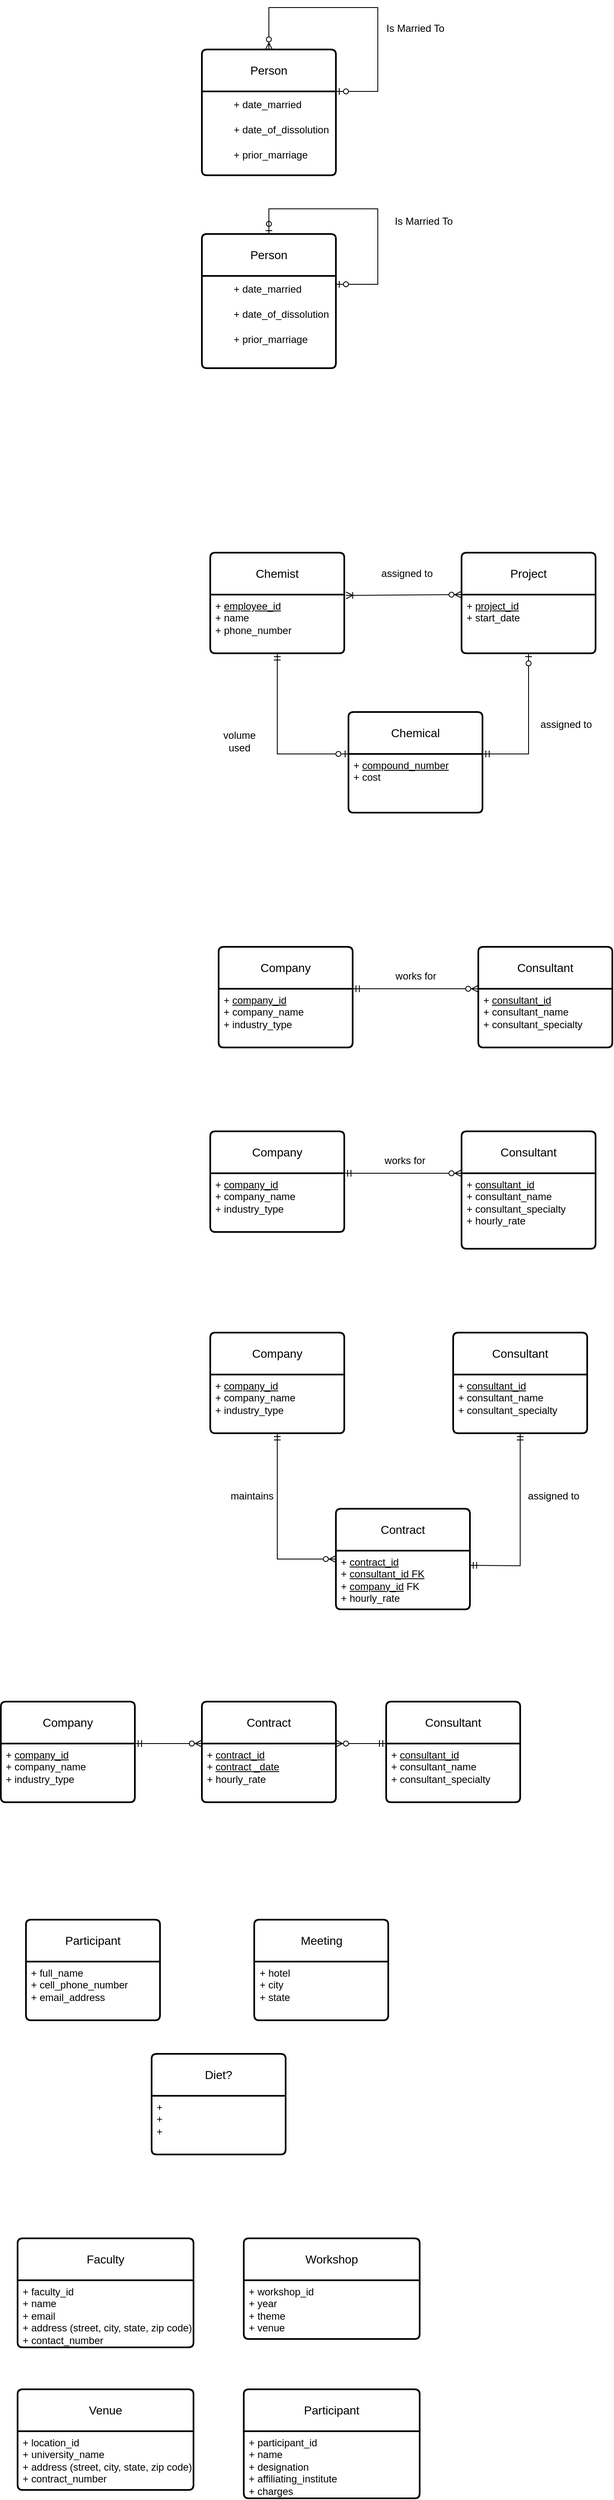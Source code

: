 <mxfile version="21.1.7" type="github">
  <diagram id="R2lEEEUBdFMjLlhIrx00" name="Page-1">
    <mxGraphModel dx="657" dy="619" grid="1" gridSize="10" guides="1" tooltips="1" connect="1" arrows="1" fold="1" page="1" pageScale="1" pageWidth="850" pageHeight="1100" math="0" shadow="0" extFonts="Permanent Marker^https://fonts.googleapis.com/css?family=Permanent+Marker">
      <root>
        <mxCell id="0" />
        <mxCell id="1" parent="0" />
        <mxCell id="Pq10RqFiLjkxQs9V1JVE-1" value="&lt;div&gt;Person&lt;/div&gt;" style="swimlane;childLayout=stackLayout;horizontal=1;startSize=50;horizontalStack=0;rounded=1;fontSize=14;fontStyle=0;strokeWidth=2;resizeParent=0;resizeLast=1;shadow=0;dashed=0;align=center;arcSize=4;whiteSpace=wrap;html=1;" vertex="1" parent="1">
          <mxGeometry x="310" y="90" width="160" height="150" as="geometry" />
        </mxCell>
        <mxCell id="Pq10RqFiLjkxQs9V1JVE-32" value="" style="shape=table;startSize=0;container=1;collapsible=1;childLayout=tableLayout;fixedRows=1;rowLines=0;fontStyle=0;align=center;resizeLast=1;strokeColor=none;fillColor=none;collapsible=0;whiteSpace=wrap;html=1;" vertex="1" parent="Pq10RqFiLjkxQs9V1JVE-1">
          <mxGeometry y="50" width="160" height="100" as="geometry" />
        </mxCell>
        <mxCell id="Pq10RqFiLjkxQs9V1JVE-33" value="" style="shape=tableRow;horizontal=0;startSize=0;swimlaneHead=0;swimlaneBody=0;fillColor=none;collapsible=0;dropTarget=0;points=[[0,0.5],[1,0.5]];portConstraint=eastwest;top=0;left=0;right=0;bottom=0;" vertex="1" parent="Pq10RqFiLjkxQs9V1JVE-32">
          <mxGeometry width="160" height="30" as="geometry" />
        </mxCell>
        <mxCell id="Pq10RqFiLjkxQs9V1JVE-34" value="" style="shape=partialRectangle;connectable=0;fillColor=none;top=0;left=0;bottom=0;right=0;editable=1;overflow=hidden;" vertex="1" parent="Pq10RqFiLjkxQs9V1JVE-33">
          <mxGeometry width="30" height="30" as="geometry">
            <mxRectangle width="30" height="30" as="alternateBounds" />
          </mxGeometry>
        </mxCell>
        <mxCell id="Pq10RqFiLjkxQs9V1JVE-35" value="+ date_married" style="shape=partialRectangle;connectable=0;fillColor=none;top=0;left=0;bottom=0;right=0;align=left;spacingLeft=6;overflow=hidden;" vertex="1" parent="Pq10RqFiLjkxQs9V1JVE-33">
          <mxGeometry x="30" width="130" height="30" as="geometry">
            <mxRectangle width="130" height="30" as="alternateBounds" />
          </mxGeometry>
        </mxCell>
        <mxCell id="Pq10RqFiLjkxQs9V1JVE-37" value="" style="shape=tableRow;horizontal=0;startSize=0;swimlaneHead=0;swimlaneBody=0;fillColor=none;collapsible=0;dropTarget=0;points=[[0,0.5],[1,0.5]];portConstraint=eastwest;top=0;left=0;right=0;bottom=0;" vertex="1" parent="Pq10RqFiLjkxQs9V1JVE-32">
          <mxGeometry y="30" width="160" height="30" as="geometry" />
        </mxCell>
        <mxCell id="Pq10RqFiLjkxQs9V1JVE-38" value="" style="shape=partialRectangle;connectable=0;fillColor=none;top=0;left=0;bottom=0;right=0;editable=1;overflow=hidden;" vertex="1" parent="Pq10RqFiLjkxQs9V1JVE-37">
          <mxGeometry width="30" height="30" as="geometry">
            <mxRectangle width="30" height="30" as="alternateBounds" />
          </mxGeometry>
        </mxCell>
        <mxCell id="Pq10RqFiLjkxQs9V1JVE-39" value="+ date_of_dissolution" style="shape=partialRectangle;connectable=0;fillColor=none;top=0;left=0;bottom=0;right=0;align=left;spacingLeft=6;overflow=hidden;" vertex="1" parent="Pq10RqFiLjkxQs9V1JVE-37">
          <mxGeometry x="30" width="130" height="30" as="geometry">
            <mxRectangle width="130" height="30" as="alternateBounds" />
          </mxGeometry>
        </mxCell>
        <mxCell id="Pq10RqFiLjkxQs9V1JVE-56" value="" style="shape=tableRow;horizontal=0;startSize=0;swimlaneHead=0;swimlaneBody=0;fillColor=none;collapsible=0;dropTarget=0;points=[[0,0.5],[1,0.5]];portConstraint=eastwest;top=0;left=0;right=0;bottom=0;" vertex="1" parent="Pq10RqFiLjkxQs9V1JVE-32">
          <mxGeometry y="60" width="160" height="30" as="geometry" />
        </mxCell>
        <mxCell id="Pq10RqFiLjkxQs9V1JVE-57" value="" style="shape=partialRectangle;connectable=0;fillColor=none;top=0;left=0;bottom=0;right=0;editable=1;overflow=hidden;" vertex="1" parent="Pq10RqFiLjkxQs9V1JVE-56">
          <mxGeometry width="30" height="30" as="geometry">
            <mxRectangle width="30" height="30" as="alternateBounds" />
          </mxGeometry>
        </mxCell>
        <mxCell id="Pq10RqFiLjkxQs9V1JVE-58" value="+ prior_marriage" style="shape=partialRectangle;connectable=0;fillColor=none;top=0;left=0;bottom=0;right=0;align=left;spacingLeft=6;overflow=hidden;" vertex="1" parent="Pq10RqFiLjkxQs9V1JVE-56">
          <mxGeometry x="30" width="130" height="30" as="geometry">
            <mxRectangle width="130" height="30" as="alternateBounds" />
          </mxGeometry>
        </mxCell>
        <mxCell id="Pq10RqFiLjkxQs9V1JVE-6" value="Is Married To" style="text;html=1;strokeColor=none;fillColor=none;align=center;verticalAlign=middle;whiteSpace=wrap;rounded=0;" vertex="1" parent="1">
          <mxGeometry x="520" y="50" width="90" height="30" as="geometry" />
        </mxCell>
        <mxCell id="Pq10RqFiLjkxQs9V1JVE-15" value="" style="fontSize=12;html=1;endArrow=ERzeroToMany;startArrow=ERzeroToOne;rounded=0;entryX=0.5;entryY=0;entryDx=0;entryDy=0;" edge="1" parent="1" target="Pq10RqFiLjkxQs9V1JVE-1">
          <mxGeometry width="100" height="100" relative="1" as="geometry">
            <mxPoint x="470" y="140" as="sourcePoint" />
            <mxPoint x="570" y="40" as="targetPoint" />
            <Array as="points">
              <mxPoint x="520" y="140" />
              <mxPoint x="520" y="40" />
              <mxPoint x="390" y="40" />
            </Array>
          </mxGeometry>
        </mxCell>
        <mxCell id="Pq10RqFiLjkxQs9V1JVE-23" value="Is Married To" style="text;html=1;strokeColor=none;fillColor=none;align=center;verticalAlign=middle;whiteSpace=wrap;rounded=0;" vertex="1" parent="1">
          <mxGeometry x="530" y="280" width="90" height="30" as="geometry" />
        </mxCell>
        <mxCell id="Pq10RqFiLjkxQs9V1JVE-40" value="&lt;div&gt;Person&lt;/div&gt;" style="swimlane;childLayout=stackLayout;horizontal=1;startSize=50;horizontalStack=0;rounded=1;fontSize=14;fontStyle=0;strokeWidth=2;resizeParent=0;resizeLast=1;shadow=0;dashed=0;align=center;arcSize=4;whiteSpace=wrap;html=1;" vertex="1" parent="1">
          <mxGeometry x="310" y="310" width="160" height="160" as="geometry" />
        </mxCell>
        <mxCell id="Pq10RqFiLjkxQs9V1JVE-41" value="" style="shape=table;startSize=0;container=1;collapsible=1;childLayout=tableLayout;fixedRows=1;rowLines=0;fontStyle=0;align=center;resizeLast=1;strokeColor=none;fillColor=none;collapsible=0;whiteSpace=wrap;html=1;" vertex="1" parent="Pq10RqFiLjkxQs9V1JVE-40">
          <mxGeometry y="50" width="160" height="110" as="geometry" />
        </mxCell>
        <mxCell id="Pq10RqFiLjkxQs9V1JVE-42" value="" style="shape=tableRow;horizontal=0;startSize=0;swimlaneHead=0;swimlaneBody=0;fillColor=none;collapsible=0;dropTarget=0;points=[[0,0.5],[1,0.5]];portConstraint=eastwest;top=0;left=0;right=0;bottom=0;" vertex="1" parent="Pq10RqFiLjkxQs9V1JVE-41">
          <mxGeometry width="160" height="30" as="geometry" />
        </mxCell>
        <mxCell id="Pq10RqFiLjkxQs9V1JVE-43" value="" style="shape=partialRectangle;connectable=0;fillColor=none;top=0;left=0;bottom=0;right=0;editable=1;overflow=hidden;" vertex="1" parent="Pq10RqFiLjkxQs9V1JVE-42">
          <mxGeometry width="30" height="30" as="geometry">
            <mxRectangle width="30" height="30" as="alternateBounds" />
          </mxGeometry>
        </mxCell>
        <mxCell id="Pq10RqFiLjkxQs9V1JVE-44" value="+ date_married" style="shape=partialRectangle;connectable=0;fillColor=none;top=0;left=0;bottom=0;right=0;align=left;spacingLeft=6;overflow=hidden;" vertex="1" parent="Pq10RqFiLjkxQs9V1JVE-42">
          <mxGeometry x="30" width="130" height="30" as="geometry">
            <mxRectangle width="130" height="30" as="alternateBounds" />
          </mxGeometry>
        </mxCell>
        <mxCell id="Pq10RqFiLjkxQs9V1JVE-45" value="" style="shape=tableRow;horizontal=0;startSize=0;swimlaneHead=0;swimlaneBody=0;fillColor=none;collapsible=0;dropTarget=0;points=[[0,0.5],[1,0.5]];portConstraint=eastwest;top=0;left=0;right=0;bottom=0;" vertex="1" parent="Pq10RqFiLjkxQs9V1JVE-41">
          <mxGeometry y="30" width="160" height="30" as="geometry" />
        </mxCell>
        <mxCell id="Pq10RqFiLjkxQs9V1JVE-46" value="" style="shape=partialRectangle;connectable=0;fillColor=none;top=0;left=0;bottom=0;right=0;editable=1;overflow=hidden;" vertex="1" parent="Pq10RqFiLjkxQs9V1JVE-45">
          <mxGeometry width="30" height="30" as="geometry">
            <mxRectangle width="30" height="30" as="alternateBounds" />
          </mxGeometry>
        </mxCell>
        <mxCell id="Pq10RqFiLjkxQs9V1JVE-47" value="+ date_of_dissolution" style="shape=partialRectangle;connectable=0;fillColor=none;top=0;left=0;bottom=0;right=0;align=left;spacingLeft=6;overflow=hidden;" vertex="1" parent="Pq10RqFiLjkxQs9V1JVE-45">
          <mxGeometry x="30" width="130" height="30" as="geometry">
            <mxRectangle width="130" height="30" as="alternateBounds" />
          </mxGeometry>
        </mxCell>
        <mxCell id="Pq10RqFiLjkxQs9V1JVE-52" value="" style="shape=tableRow;horizontal=0;startSize=0;swimlaneHead=0;swimlaneBody=0;fillColor=none;collapsible=0;dropTarget=0;points=[[0,0.5],[1,0.5]];portConstraint=eastwest;top=0;left=0;right=0;bottom=0;" vertex="1" parent="Pq10RqFiLjkxQs9V1JVE-41">
          <mxGeometry y="60" width="160" height="30" as="geometry" />
        </mxCell>
        <mxCell id="Pq10RqFiLjkxQs9V1JVE-53" value="" style="shape=partialRectangle;connectable=0;fillColor=none;top=0;left=0;bottom=0;right=0;editable=1;overflow=hidden;" vertex="1" parent="Pq10RqFiLjkxQs9V1JVE-52">
          <mxGeometry width="30" height="30" as="geometry">
            <mxRectangle width="30" height="30" as="alternateBounds" />
          </mxGeometry>
        </mxCell>
        <mxCell id="Pq10RqFiLjkxQs9V1JVE-54" value="+ prior_marriage" style="shape=partialRectangle;connectable=0;fillColor=none;top=0;left=0;bottom=0;right=0;align=left;spacingLeft=6;overflow=hidden;" vertex="1" parent="Pq10RqFiLjkxQs9V1JVE-52">
          <mxGeometry x="30" width="130" height="30" as="geometry">
            <mxRectangle width="130" height="30" as="alternateBounds" />
          </mxGeometry>
        </mxCell>
        <mxCell id="Pq10RqFiLjkxQs9V1JVE-48" value="" style="fontSize=12;html=1;endArrow=ERzeroToOne;endFill=1;rounded=0;entryX=0.5;entryY=0;entryDx=0;entryDy=0;" edge="1" parent="1" target="Pq10RqFiLjkxQs9V1JVE-40">
          <mxGeometry width="100" height="100" relative="1" as="geometry">
            <mxPoint x="470" y="370" as="sourcePoint" />
            <mxPoint x="570" y="270" as="targetPoint" />
            <Array as="points">
              <mxPoint x="520" y="370" />
              <mxPoint x="520" y="280" />
              <mxPoint x="390" y="280" />
            </Array>
          </mxGeometry>
        </mxCell>
        <mxCell id="Pq10RqFiLjkxQs9V1JVE-49" value="" style="fontSize=12;html=1;endArrow=ERzeroToOne;endFill=1;rounded=0;exitX=0.5;exitY=0;exitDx=0;exitDy=0;" edge="1" parent="1" source="Pq10RqFiLjkxQs9V1JVE-40">
          <mxGeometry width="100" height="100" relative="1" as="geometry">
            <mxPoint x="510" y="450" as="sourcePoint" />
            <mxPoint x="470" y="370" as="targetPoint" />
            <Array as="points">
              <mxPoint x="390" y="280" />
              <mxPoint x="520" y="280" />
              <mxPoint x="520" y="370" />
            </Array>
          </mxGeometry>
        </mxCell>
        <mxCell id="Pq10RqFiLjkxQs9V1JVE-59" value="Chemist" style="swimlane;childLayout=stackLayout;horizontal=1;startSize=50;horizontalStack=0;rounded=1;fontSize=14;fontStyle=0;strokeWidth=2;resizeParent=0;resizeLast=1;shadow=0;dashed=0;align=center;arcSize=4;whiteSpace=wrap;html=1;" vertex="1" parent="1">
          <mxGeometry x="320" y="690" width="160" height="120" as="geometry" />
        </mxCell>
        <mxCell id="Pq10RqFiLjkxQs9V1JVE-60" value="+ &lt;u&gt;employee_id&lt;/u&gt;&lt;br&gt;+ name&lt;br&gt;+ phone_number" style="align=left;strokeColor=none;fillColor=none;spacingLeft=4;fontSize=12;verticalAlign=top;resizable=0;rotatable=0;part=1;html=1;" vertex="1" parent="Pq10RqFiLjkxQs9V1JVE-59">
          <mxGeometry y="50" width="160" height="70" as="geometry" />
        </mxCell>
        <mxCell id="Pq10RqFiLjkxQs9V1JVE-61" value="Project" style="swimlane;childLayout=stackLayout;horizontal=1;startSize=50;horizontalStack=0;rounded=1;fontSize=14;fontStyle=0;strokeWidth=2;resizeParent=0;resizeLast=1;shadow=0;dashed=0;align=center;arcSize=4;whiteSpace=wrap;html=1;" vertex="1" parent="1">
          <mxGeometry x="620" y="690" width="160" height="120" as="geometry" />
        </mxCell>
        <mxCell id="Pq10RqFiLjkxQs9V1JVE-62" value="+ &lt;u&gt;project_id&lt;/u&gt;&lt;br&gt;+ start_date" style="align=left;strokeColor=none;fillColor=none;spacingLeft=4;fontSize=12;verticalAlign=top;resizable=0;rotatable=0;part=1;html=1;" vertex="1" parent="Pq10RqFiLjkxQs9V1JVE-61">
          <mxGeometry y="50" width="160" height="70" as="geometry" />
        </mxCell>
        <mxCell id="Pq10RqFiLjkxQs9V1JVE-63" value="Chemical" style="swimlane;childLayout=stackLayout;horizontal=1;startSize=50;horizontalStack=0;rounded=1;fontSize=14;fontStyle=0;strokeWidth=2;resizeParent=0;resizeLast=1;shadow=0;dashed=0;align=center;arcSize=4;whiteSpace=wrap;html=1;" vertex="1" parent="1">
          <mxGeometry x="485" y="880" width="160" height="120" as="geometry" />
        </mxCell>
        <mxCell id="Pq10RqFiLjkxQs9V1JVE-64" value="+ &lt;u&gt;compound_number&lt;/u&gt;&lt;br&gt;+ cost" style="align=left;strokeColor=none;fillColor=none;spacingLeft=4;fontSize=12;verticalAlign=top;resizable=0;rotatable=0;part=1;html=1;" vertex="1" parent="Pq10RqFiLjkxQs9V1JVE-63">
          <mxGeometry y="50" width="160" height="70" as="geometry" />
        </mxCell>
        <mxCell id="Pq10RqFiLjkxQs9V1JVE-65" value="" style="fontSize=12;html=1;endArrow=ERoneToMany;startArrow=ERzeroToMany;rounded=0;entryX=1.013;entryY=0.425;entryDx=0;entryDy=0;entryPerimeter=0;exitX=0;exitY=0;exitDx=0;exitDy=0;" edge="1" parent="1" source="Pq10RqFiLjkxQs9V1JVE-62" target="Pq10RqFiLjkxQs9V1JVE-59">
          <mxGeometry width="100" height="100" relative="1" as="geometry">
            <mxPoint x="520" y="850" as="sourcePoint" />
            <mxPoint x="620" y="750" as="targetPoint" />
          </mxGeometry>
        </mxCell>
        <mxCell id="Pq10RqFiLjkxQs9V1JVE-66" value="assigned to" style="text;html=1;strokeColor=none;fillColor=none;align=center;verticalAlign=middle;whiteSpace=wrap;rounded=0;" vertex="1" parent="1">
          <mxGeometry x="520" y="700" width="70" height="30" as="geometry" />
        </mxCell>
        <mxCell id="Pq10RqFiLjkxQs9V1JVE-69" value="" style="fontSize=12;html=1;endArrow=ERzeroToOne;startArrow=ERmandOne;rounded=0;entryX=0.5;entryY=1;entryDx=0;entryDy=0;" edge="1" parent="1" target="Pq10RqFiLjkxQs9V1JVE-62">
          <mxGeometry width="100" height="100" relative="1" as="geometry">
            <mxPoint x="645" y="930" as="sourcePoint" />
            <mxPoint x="720" y="840" as="targetPoint" />
            <Array as="points">
              <mxPoint x="700" y="930" />
            </Array>
          </mxGeometry>
        </mxCell>
        <mxCell id="Pq10RqFiLjkxQs9V1JVE-70" value="assigned to" style="text;html=1;strokeColor=none;fillColor=none;align=center;verticalAlign=middle;whiteSpace=wrap;rounded=0;" vertex="1" parent="1">
          <mxGeometry x="710" y="880" width="70" height="30" as="geometry" />
        </mxCell>
        <mxCell id="Pq10RqFiLjkxQs9V1JVE-71" value="" style="fontSize=12;html=1;endArrow=ERzeroToOne;startArrow=ERmandOne;rounded=0;entryX=0;entryY=0;entryDx=0;entryDy=0;exitX=0.5;exitY=1;exitDx=0;exitDy=0;" edge="1" parent="1" source="Pq10RqFiLjkxQs9V1JVE-60" target="Pq10RqFiLjkxQs9V1JVE-64">
          <mxGeometry width="100" height="100" relative="1" as="geometry">
            <mxPoint x="340" y="970" as="sourcePoint" />
            <mxPoint x="440" y="870" as="targetPoint" />
            <Array as="points">
              <mxPoint x="400" y="930" />
            </Array>
          </mxGeometry>
        </mxCell>
        <mxCell id="Pq10RqFiLjkxQs9V1JVE-72" value="volume used" style="text;html=1;strokeColor=none;fillColor=none;align=center;verticalAlign=middle;whiteSpace=wrap;rounded=0;" vertex="1" parent="1">
          <mxGeometry x="320" y="900" width="70" height="30" as="geometry" />
        </mxCell>
        <mxCell id="Pq10RqFiLjkxQs9V1JVE-73" value="Company" style="swimlane;childLayout=stackLayout;horizontal=1;startSize=50;horizontalStack=0;rounded=1;fontSize=14;fontStyle=0;strokeWidth=2;resizeParent=0;resizeLast=1;shadow=0;dashed=0;align=center;arcSize=4;whiteSpace=wrap;html=1;" vertex="1" parent="1">
          <mxGeometry x="330" y="1160" width="160" height="120" as="geometry" />
        </mxCell>
        <mxCell id="Pq10RqFiLjkxQs9V1JVE-74" value="+ &lt;u&gt;company_id&lt;/u&gt;&lt;br&gt;+ company_name&lt;br&gt;+ industry_type" style="align=left;strokeColor=none;fillColor=none;spacingLeft=4;fontSize=12;verticalAlign=top;resizable=0;rotatable=0;part=1;html=1;" vertex="1" parent="Pq10RqFiLjkxQs9V1JVE-73">
          <mxGeometry y="50" width="160" height="70" as="geometry" />
        </mxCell>
        <mxCell id="Pq10RqFiLjkxQs9V1JVE-75" value="Consultant" style="swimlane;childLayout=stackLayout;horizontal=1;startSize=50;horizontalStack=0;rounded=1;fontSize=14;fontStyle=0;strokeWidth=2;resizeParent=0;resizeLast=1;shadow=0;dashed=0;align=center;arcSize=4;whiteSpace=wrap;html=1;" vertex="1" parent="1">
          <mxGeometry x="640" y="1160" width="160" height="120" as="geometry" />
        </mxCell>
        <mxCell id="Pq10RqFiLjkxQs9V1JVE-76" value="+ &lt;u&gt;consultant_id&lt;/u&gt;&lt;br&gt;+ consultant_name&lt;br&gt;+ consultant_specialty" style="align=left;strokeColor=none;fillColor=none;spacingLeft=4;fontSize=12;verticalAlign=top;resizable=0;rotatable=0;part=1;html=1;" vertex="1" parent="Pq10RqFiLjkxQs9V1JVE-75">
          <mxGeometry y="50" width="160" height="70" as="geometry" />
        </mxCell>
        <mxCell id="Pq10RqFiLjkxQs9V1JVE-77" value="works for" style="text;html=1;strokeColor=none;fillColor=none;align=center;verticalAlign=middle;whiteSpace=wrap;rounded=0;" vertex="1" parent="1">
          <mxGeometry x="532.5" y="1180" width="65" height="30" as="geometry" />
        </mxCell>
        <mxCell id="Pq10RqFiLjkxQs9V1JVE-80" value="Company" style="swimlane;childLayout=stackLayout;horizontal=1;startSize=50;horizontalStack=0;rounded=1;fontSize=14;fontStyle=0;strokeWidth=2;resizeParent=0;resizeLast=1;shadow=0;dashed=0;align=center;arcSize=4;whiteSpace=wrap;html=1;" vertex="1" parent="1">
          <mxGeometry x="320" y="1380" width="160" height="120" as="geometry" />
        </mxCell>
        <mxCell id="Pq10RqFiLjkxQs9V1JVE-81" value="+ &lt;u&gt;company_id&lt;/u&gt;&lt;br&gt;+ company_name&lt;br&gt;+ industry_type" style="align=left;strokeColor=none;fillColor=none;spacingLeft=4;fontSize=12;verticalAlign=top;resizable=0;rotatable=0;part=1;html=1;" vertex="1" parent="Pq10RqFiLjkxQs9V1JVE-80">
          <mxGeometry y="50" width="160" height="70" as="geometry" />
        </mxCell>
        <mxCell id="Pq10RqFiLjkxQs9V1JVE-82" value="Consultant" style="swimlane;childLayout=stackLayout;horizontal=1;startSize=50;horizontalStack=0;rounded=1;fontSize=14;fontStyle=0;strokeWidth=2;resizeParent=0;resizeLast=1;shadow=0;dashed=0;align=center;arcSize=4;whiteSpace=wrap;html=1;" vertex="1" parent="1">
          <mxGeometry x="620" y="1380" width="160" height="140" as="geometry" />
        </mxCell>
        <mxCell id="Pq10RqFiLjkxQs9V1JVE-83" value="+ &lt;u&gt;consultant_id&lt;/u&gt;&lt;br&gt;+ consultant_name&lt;br&gt;&lt;div&gt;+ consultant_specialty&lt;/div&gt;&lt;div&gt;+ hourly_rate&lt;br&gt;&lt;/div&gt;" style="align=left;strokeColor=none;fillColor=none;spacingLeft=4;fontSize=12;verticalAlign=top;resizable=0;rotatable=0;part=1;html=1;" vertex="1" parent="Pq10RqFiLjkxQs9V1JVE-82">
          <mxGeometry y="50" width="160" height="90" as="geometry" />
        </mxCell>
        <mxCell id="Pq10RqFiLjkxQs9V1JVE-103" value="" style="shape=table;startSize=0;container=1;collapsible=1;childLayout=tableLayout;fixedRows=1;rowLines=0;fontStyle=0;align=center;resizeLast=1;strokeColor=none;fillColor=none;collapsible=0;whiteSpace=wrap;html=1;" vertex="1" parent="Pq10RqFiLjkxQs9V1JVE-82">
          <mxGeometry y="140" width="160" as="geometry" />
        </mxCell>
        <mxCell id="Pq10RqFiLjkxQs9V1JVE-104" value="" style="shape=tableRow;horizontal=0;startSize=0;swimlaneHead=0;swimlaneBody=0;fillColor=none;collapsible=0;dropTarget=0;points=[[0,0.5],[1,0.5]];portConstraint=eastwest;top=0;left=0;right=0;bottom=0;" vertex="1" visible="0" parent="Pq10RqFiLjkxQs9V1JVE-103">
          <mxGeometry width="180" height="30" as="geometry" />
        </mxCell>
        <mxCell id="Pq10RqFiLjkxQs9V1JVE-105" value="" style="shape=partialRectangle;connectable=0;fillColor=none;top=0;left=0;bottom=0;right=0;editable=1;overflow=hidden;" vertex="1" parent="Pq10RqFiLjkxQs9V1JVE-104">
          <mxGeometry width="30" height="30" as="geometry">
            <mxRectangle width="30" height="30" as="alternateBounds" />
          </mxGeometry>
        </mxCell>
        <mxCell id="Pq10RqFiLjkxQs9V1JVE-106" value="Row" style="shape=partialRectangle;connectable=0;fillColor=none;top=0;left=0;bottom=0;right=0;align=left;spacingLeft=6;overflow=hidden;" vertex="1" parent="Pq10RqFiLjkxQs9V1JVE-104">
          <mxGeometry x="30" width="150" height="30" as="geometry">
            <mxRectangle width="150" height="30" as="alternateBounds" />
          </mxGeometry>
        </mxCell>
        <mxCell id="Pq10RqFiLjkxQs9V1JVE-85" value="works for" style="text;html=1;strokeColor=none;fillColor=none;align=center;verticalAlign=middle;whiteSpace=wrap;rounded=0;" vertex="1" parent="1">
          <mxGeometry x="520" y="1400" width="65" height="30" as="geometry" />
        </mxCell>
        <mxCell id="Pq10RqFiLjkxQs9V1JVE-89" value="Company" style="swimlane;childLayout=stackLayout;horizontal=1;startSize=50;horizontalStack=0;rounded=1;fontSize=14;fontStyle=0;strokeWidth=2;resizeParent=0;resizeLast=1;shadow=0;dashed=0;align=center;arcSize=4;whiteSpace=wrap;html=1;" vertex="1" parent="1">
          <mxGeometry x="320" y="1620" width="160" height="120" as="geometry" />
        </mxCell>
        <mxCell id="Pq10RqFiLjkxQs9V1JVE-90" value="+ &lt;u&gt;company_id&lt;/u&gt;&lt;br&gt;+ company_name&lt;br&gt;+ industry_type" style="align=left;strokeColor=none;fillColor=none;spacingLeft=4;fontSize=12;verticalAlign=top;resizable=0;rotatable=0;part=1;html=1;" vertex="1" parent="Pq10RqFiLjkxQs9V1JVE-89">
          <mxGeometry y="50" width="160" height="70" as="geometry" />
        </mxCell>
        <mxCell id="Pq10RqFiLjkxQs9V1JVE-93" value="Consultant" style="swimlane;childLayout=stackLayout;horizontal=1;startSize=50;horizontalStack=0;rounded=1;fontSize=14;fontStyle=0;strokeWidth=2;resizeParent=0;resizeLast=1;shadow=0;dashed=0;align=center;arcSize=4;whiteSpace=wrap;html=1;" vertex="1" parent="1">
          <mxGeometry x="610" y="1620" width="160" height="120" as="geometry" />
        </mxCell>
        <mxCell id="Pq10RqFiLjkxQs9V1JVE-94" value="+ &lt;u&gt;consultant_id&lt;/u&gt;&lt;br&gt;+ consultant_name&lt;br&gt;+ consultant_specialty" style="align=left;strokeColor=none;fillColor=none;spacingLeft=4;fontSize=12;verticalAlign=top;resizable=0;rotatable=0;part=1;html=1;" vertex="1" parent="Pq10RqFiLjkxQs9V1JVE-93">
          <mxGeometry y="50" width="160" height="70" as="geometry" />
        </mxCell>
        <mxCell id="Pq10RqFiLjkxQs9V1JVE-97" value="Contract" style="swimlane;childLayout=stackLayout;horizontal=1;startSize=50;horizontalStack=0;rounded=1;fontSize=14;fontStyle=0;strokeWidth=2;resizeParent=0;resizeLast=1;shadow=0;dashed=0;align=center;arcSize=4;whiteSpace=wrap;html=1;" vertex="1" parent="1">
          <mxGeometry x="470" y="1830" width="160" height="120" as="geometry" />
        </mxCell>
        <mxCell id="Pq10RqFiLjkxQs9V1JVE-98" value="+ &lt;u&gt;contract_id&lt;/u&gt;&lt;br&gt;+ &lt;u&gt;consultant_id FK&lt;/u&gt;&lt;br&gt;&lt;div&gt;+ &lt;u&gt;company_id&lt;/u&gt; FK&lt;br&gt;&lt;/div&gt;&lt;div&gt;+ hourly_rate&lt;br&gt;&lt;/div&gt;" style="align=left;strokeColor=none;fillColor=none;spacingLeft=4;fontSize=12;verticalAlign=top;resizable=0;rotatable=0;part=1;html=1;" vertex="1" parent="Pq10RqFiLjkxQs9V1JVE-97">
          <mxGeometry y="50" width="160" height="70" as="geometry" />
        </mxCell>
        <mxCell id="Pq10RqFiLjkxQs9V1JVE-112" value="" style="fontSize=12;html=1;endArrow=ERzeroToMany;startArrow=ERmandOne;rounded=0;exitX=1;exitY=0;exitDx=0;exitDy=0;" edge="1" parent="1" source="Pq10RqFiLjkxQs9V1JVE-74">
          <mxGeometry width="100" height="100" relative="1" as="geometry">
            <mxPoint x="520" y="1360" as="sourcePoint" />
            <mxPoint x="640" y="1210" as="targetPoint" />
          </mxGeometry>
        </mxCell>
        <mxCell id="Pq10RqFiLjkxQs9V1JVE-113" value="" style="fontSize=12;html=1;endArrow=ERzeroToMany;startArrow=ERmandOne;rounded=0;exitX=1;exitY=0;exitDx=0;exitDy=0;entryX=0;entryY=0;entryDx=0;entryDy=0;" edge="1" parent="1" source="Pq10RqFiLjkxQs9V1JVE-81" target="Pq10RqFiLjkxQs9V1JVE-83">
          <mxGeometry width="100" height="100" relative="1" as="geometry">
            <mxPoint x="470" y="1530" as="sourcePoint" />
            <mxPoint x="620" y="1530" as="targetPoint" />
          </mxGeometry>
        </mxCell>
        <mxCell id="Pq10RqFiLjkxQs9V1JVE-114" value="" style="fontSize=12;html=1;endArrow=ERzeroToMany;startArrow=ERmandOne;rounded=0;entryX=0;entryY=0.5;entryDx=0;entryDy=0;exitX=0.5;exitY=1;exitDx=0;exitDy=0;" edge="1" parent="1" source="Pq10RqFiLjkxQs9V1JVE-90" target="Pq10RqFiLjkxQs9V1JVE-97">
          <mxGeometry width="100" height="100" relative="1" as="geometry">
            <mxPoint x="320" y="1930" as="sourcePoint" />
            <mxPoint x="420" y="1830" as="targetPoint" />
            <Array as="points">
              <mxPoint x="400" y="1890" />
            </Array>
          </mxGeometry>
        </mxCell>
        <mxCell id="Pq10RqFiLjkxQs9V1JVE-115" value="" style="fontSize=12;html=1;endArrow=ERmandOne;startArrow=ERmandOne;rounded=0;exitX=1;exitY=0.25;exitDx=0;exitDy=0;entryX=0.5;entryY=1;entryDx=0;entryDy=0;" edge="1" parent="1" source="Pq10RqFiLjkxQs9V1JVE-98" target="Pq10RqFiLjkxQs9V1JVE-94">
          <mxGeometry width="100" height="100" relative="1" as="geometry">
            <mxPoint x="660" y="1920" as="sourcePoint" />
            <mxPoint x="760" y="1820" as="targetPoint" />
            <Array as="points">
              <mxPoint x="690" y="1898" />
            </Array>
          </mxGeometry>
        </mxCell>
        <mxCell id="Pq10RqFiLjkxQs9V1JVE-117" value="assigned to" style="text;html=1;strokeColor=none;fillColor=none;align=center;verticalAlign=middle;whiteSpace=wrap;rounded=0;" vertex="1" parent="1">
          <mxGeometry x="690" y="1800" width="80" height="30" as="geometry" />
        </mxCell>
        <mxCell id="Pq10RqFiLjkxQs9V1JVE-118" value="maintains" style="text;html=1;strokeColor=none;fillColor=none;align=center;verticalAlign=middle;whiteSpace=wrap;rounded=0;" vertex="1" parent="1">
          <mxGeometry x="340" y="1800" width="60" height="30" as="geometry" />
        </mxCell>
        <mxCell id="Pq10RqFiLjkxQs9V1JVE-119" value="Company" style="swimlane;childLayout=stackLayout;horizontal=1;startSize=50;horizontalStack=0;rounded=1;fontSize=14;fontStyle=0;strokeWidth=2;resizeParent=0;resizeLast=1;shadow=0;dashed=0;align=center;arcSize=4;whiteSpace=wrap;html=1;" vertex="1" parent="1">
          <mxGeometry x="70" y="2060" width="160" height="120" as="geometry" />
        </mxCell>
        <mxCell id="Pq10RqFiLjkxQs9V1JVE-120" value="+ &lt;u&gt;company_id&lt;/u&gt;&lt;br&gt;+ company_name&lt;br&gt;+ industry_type" style="align=left;strokeColor=none;fillColor=none;spacingLeft=4;fontSize=12;verticalAlign=top;resizable=0;rotatable=0;part=1;html=1;" vertex="1" parent="Pq10RqFiLjkxQs9V1JVE-119">
          <mxGeometry y="50" width="160" height="70" as="geometry" />
        </mxCell>
        <mxCell id="Pq10RqFiLjkxQs9V1JVE-121" value="Contract" style="swimlane;childLayout=stackLayout;horizontal=1;startSize=50;horizontalStack=0;rounded=1;fontSize=14;fontStyle=0;strokeWidth=2;resizeParent=0;resizeLast=1;shadow=0;dashed=0;align=center;arcSize=4;whiteSpace=wrap;html=1;" vertex="1" parent="1">
          <mxGeometry x="310" y="2060" width="160" height="120" as="geometry" />
        </mxCell>
        <mxCell id="Pq10RqFiLjkxQs9V1JVE-122" value="+ &lt;u&gt;contract_id&lt;/u&gt;&lt;br&gt;+ &lt;u&gt;contract _date&lt;/u&gt;&lt;br&gt;&lt;div&gt;+ hourly_rate&lt;br&gt;&lt;/div&gt;" style="align=left;strokeColor=none;fillColor=none;spacingLeft=4;fontSize=12;verticalAlign=top;resizable=0;rotatable=0;part=1;html=1;" vertex="1" parent="Pq10RqFiLjkxQs9V1JVE-121">
          <mxGeometry y="50" width="160" height="70" as="geometry" />
        </mxCell>
        <mxCell id="Pq10RqFiLjkxQs9V1JVE-125" value="Consultant" style="swimlane;childLayout=stackLayout;horizontal=1;startSize=50;horizontalStack=0;rounded=1;fontSize=14;fontStyle=0;strokeWidth=2;resizeParent=0;resizeLast=1;shadow=0;dashed=0;align=center;arcSize=4;whiteSpace=wrap;html=1;" vertex="1" parent="1">
          <mxGeometry x="530" y="2060" width="160" height="120" as="geometry" />
        </mxCell>
        <mxCell id="Pq10RqFiLjkxQs9V1JVE-126" value="+ &lt;u&gt;consultant_id&lt;/u&gt;&lt;br&gt;+ consultant_name&lt;br&gt;+ consultant_specialty" style="align=left;strokeColor=none;fillColor=none;spacingLeft=4;fontSize=12;verticalAlign=top;resizable=0;rotatable=0;part=1;html=1;" vertex="1" parent="Pq10RqFiLjkxQs9V1JVE-125">
          <mxGeometry y="50" width="160" height="70" as="geometry" />
        </mxCell>
        <mxCell id="Pq10RqFiLjkxQs9V1JVE-128" value="" style="fontSize=12;html=1;endArrow=ERzeroToMany;startArrow=ERmandOne;rounded=0;exitX=1;exitY=0;exitDx=0;exitDy=0;entryX=0;entryY=0;entryDx=0;entryDy=0;" edge="1" parent="1" source="Pq10RqFiLjkxQs9V1JVE-120" target="Pq10RqFiLjkxQs9V1JVE-122">
          <mxGeometry width="100" height="100" relative="1" as="geometry">
            <mxPoint x="230" y="2080" as="sourcePoint" />
            <mxPoint x="330" y="1980" as="targetPoint" />
          </mxGeometry>
        </mxCell>
        <mxCell id="Pq10RqFiLjkxQs9V1JVE-129" value="" style="fontSize=12;html=1;endArrow=ERzeroToMany;startArrow=ERmandOne;rounded=0;entryX=1;entryY=0;entryDx=0;entryDy=0;exitX=0;exitY=0;exitDx=0;exitDy=0;" edge="1" parent="1" source="Pq10RqFiLjkxQs9V1JVE-126" target="Pq10RqFiLjkxQs9V1JVE-122">
          <mxGeometry width="100" height="100" relative="1" as="geometry">
            <mxPoint x="420" y="2110" as="sourcePoint" />
            <mxPoint x="520" y="2010" as="targetPoint" />
          </mxGeometry>
        </mxCell>
        <mxCell id="Pq10RqFiLjkxQs9V1JVE-130" value="Participant" style="swimlane;childLayout=stackLayout;horizontal=1;startSize=50;horizontalStack=0;rounded=1;fontSize=14;fontStyle=0;strokeWidth=2;resizeParent=0;resizeLast=1;shadow=0;dashed=0;align=center;arcSize=4;whiteSpace=wrap;html=1;" vertex="1" parent="1">
          <mxGeometry x="100" y="2320" width="160" height="120" as="geometry" />
        </mxCell>
        <mxCell id="Pq10RqFiLjkxQs9V1JVE-131" value="+ full_name&lt;br&gt;+ cell_phone_number&lt;br&gt;+ email_address" style="align=left;strokeColor=none;fillColor=none;spacingLeft=4;fontSize=12;verticalAlign=top;resizable=0;rotatable=0;part=1;html=1;" vertex="1" parent="Pq10RqFiLjkxQs9V1JVE-130">
          <mxGeometry y="50" width="160" height="70" as="geometry" />
        </mxCell>
        <mxCell id="Pq10RqFiLjkxQs9V1JVE-132" value="Meeting" style="swimlane;childLayout=stackLayout;horizontal=1;startSize=50;horizontalStack=0;rounded=1;fontSize=14;fontStyle=0;strokeWidth=2;resizeParent=0;resizeLast=1;shadow=0;dashed=0;align=center;arcSize=4;whiteSpace=wrap;html=1;" vertex="1" parent="1">
          <mxGeometry x="372.5" y="2320" width="160" height="120" as="geometry" />
        </mxCell>
        <mxCell id="Pq10RqFiLjkxQs9V1JVE-133" value="+ hotel&lt;br&gt;+ city&lt;br&gt;+ state" style="align=left;strokeColor=none;fillColor=none;spacingLeft=4;fontSize=12;verticalAlign=top;resizable=0;rotatable=0;part=1;html=1;" vertex="1" parent="Pq10RqFiLjkxQs9V1JVE-132">
          <mxGeometry y="50" width="160" height="70" as="geometry" />
        </mxCell>
        <mxCell id="Pq10RqFiLjkxQs9V1JVE-134" value="Diet?" style="swimlane;childLayout=stackLayout;horizontal=1;startSize=50;horizontalStack=0;rounded=1;fontSize=14;fontStyle=0;strokeWidth=2;resizeParent=0;resizeLast=1;shadow=0;dashed=0;align=center;arcSize=4;whiteSpace=wrap;html=1;" vertex="1" parent="1">
          <mxGeometry x="250" y="2480" width="160" height="120" as="geometry" />
        </mxCell>
        <mxCell id="Pq10RqFiLjkxQs9V1JVE-135" value="&lt;div&gt;+&lt;/div&gt;&lt;div&gt;+&lt;/div&gt;&lt;div&gt;+&lt;br&gt;&lt;/div&gt;" style="align=left;strokeColor=none;fillColor=none;spacingLeft=4;fontSize=12;verticalAlign=top;resizable=0;rotatable=0;part=1;html=1;" vertex="1" parent="Pq10RqFiLjkxQs9V1JVE-134">
          <mxGeometry y="50" width="160" height="70" as="geometry" />
        </mxCell>
        <mxCell id="Pq10RqFiLjkxQs9V1JVE-136" value="Faculty" style="swimlane;childLayout=stackLayout;horizontal=1;startSize=50;horizontalStack=0;rounded=1;fontSize=14;fontStyle=0;strokeWidth=2;resizeParent=0;resizeLast=1;shadow=0;dashed=0;align=center;arcSize=4;whiteSpace=wrap;html=1;" vertex="1" parent="1">
          <mxGeometry x="90" y="2700" width="210" height="130" as="geometry" />
        </mxCell>
        <mxCell id="Pq10RqFiLjkxQs9V1JVE-137" value="+ faculty_id&lt;br&gt;+ name&lt;br&gt;&lt;div&gt;+ email&lt;/div&gt;&lt;div&gt;+ address (street, city, state, zip code)&lt;br&gt;&lt;/div&gt;&lt;div&gt;+ contact_number&lt;br&gt;&lt;/div&gt;" style="align=left;strokeColor=none;fillColor=none;spacingLeft=4;fontSize=12;verticalAlign=top;resizable=0;rotatable=0;part=1;html=1;" vertex="1" parent="Pq10RqFiLjkxQs9V1JVE-136">
          <mxGeometry y="50" width="210" height="80" as="geometry" />
        </mxCell>
        <mxCell id="Pq10RqFiLjkxQs9V1JVE-138" value="Workshop" style="swimlane;childLayout=stackLayout;horizontal=1;startSize=50;horizontalStack=0;rounded=1;fontSize=14;fontStyle=0;strokeWidth=2;resizeParent=0;resizeLast=1;shadow=0;dashed=0;align=center;arcSize=4;whiteSpace=wrap;html=1;" vertex="1" parent="1">
          <mxGeometry x="360" y="2700" width="210" height="120" as="geometry" />
        </mxCell>
        <mxCell id="Pq10RqFiLjkxQs9V1JVE-139" value="&lt;div&gt;+ workshop_id&lt;/div&gt;+ year&lt;br&gt;&lt;div&gt;+ theme&lt;/div&gt;&lt;div&gt;+ venue&lt;br&gt;&lt;/div&gt;" style="align=left;strokeColor=none;fillColor=none;spacingLeft=4;fontSize=12;verticalAlign=top;resizable=0;rotatable=0;part=1;html=1;" vertex="1" parent="Pq10RqFiLjkxQs9V1JVE-138">
          <mxGeometry y="50" width="210" height="70" as="geometry" />
        </mxCell>
        <mxCell id="Pq10RqFiLjkxQs9V1JVE-140" value="Venue" style="swimlane;childLayout=stackLayout;horizontal=1;startSize=50;horizontalStack=0;rounded=1;fontSize=14;fontStyle=0;strokeWidth=2;resizeParent=0;resizeLast=1;shadow=0;dashed=0;align=center;arcSize=4;whiteSpace=wrap;html=1;" vertex="1" parent="1">
          <mxGeometry x="90" y="2880" width="210" height="120" as="geometry" />
        </mxCell>
        <mxCell id="Pq10RqFiLjkxQs9V1JVE-141" value="+ location_id &lt;br&gt;&lt;div&gt;+ university_name&lt;/div&gt;&lt;div&gt;+ address (street, city, state, zip code)&lt;/div&gt;&lt;div&gt;+ contract_number&lt;br&gt;&lt;/div&gt;" style="align=left;strokeColor=none;fillColor=none;spacingLeft=4;fontSize=12;verticalAlign=top;resizable=0;rotatable=0;part=1;html=1;" vertex="1" parent="Pq10RqFiLjkxQs9V1JVE-140">
          <mxGeometry y="50" width="210" height="70" as="geometry" />
        </mxCell>
        <mxCell id="Pq10RqFiLjkxQs9V1JVE-142" value="Participant" style="swimlane;childLayout=stackLayout;horizontal=1;startSize=50;horizontalStack=0;rounded=1;fontSize=14;fontStyle=0;strokeWidth=2;resizeParent=0;resizeLast=1;shadow=0;dashed=0;align=center;arcSize=4;whiteSpace=wrap;html=1;" vertex="1" parent="1">
          <mxGeometry x="360" y="2880" width="210" height="130" as="geometry" />
        </mxCell>
        <mxCell id="Pq10RqFiLjkxQs9V1JVE-143" value="+ participant_id &lt;br&gt;+ name&lt;br&gt;&lt;div&gt;+ designation&lt;/div&gt;&lt;div&gt;+ affiliating_institute&lt;/div&gt;&lt;div&gt;+ charges &lt;br&gt;&lt;/div&gt;" style="align=left;strokeColor=none;fillColor=none;spacingLeft=4;fontSize=12;verticalAlign=top;resizable=0;rotatable=0;part=1;html=1;" vertex="1" parent="Pq10RqFiLjkxQs9V1JVE-142">
          <mxGeometry y="50" width="210" height="80" as="geometry" />
        </mxCell>
      </root>
    </mxGraphModel>
  </diagram>
</mxfile>
